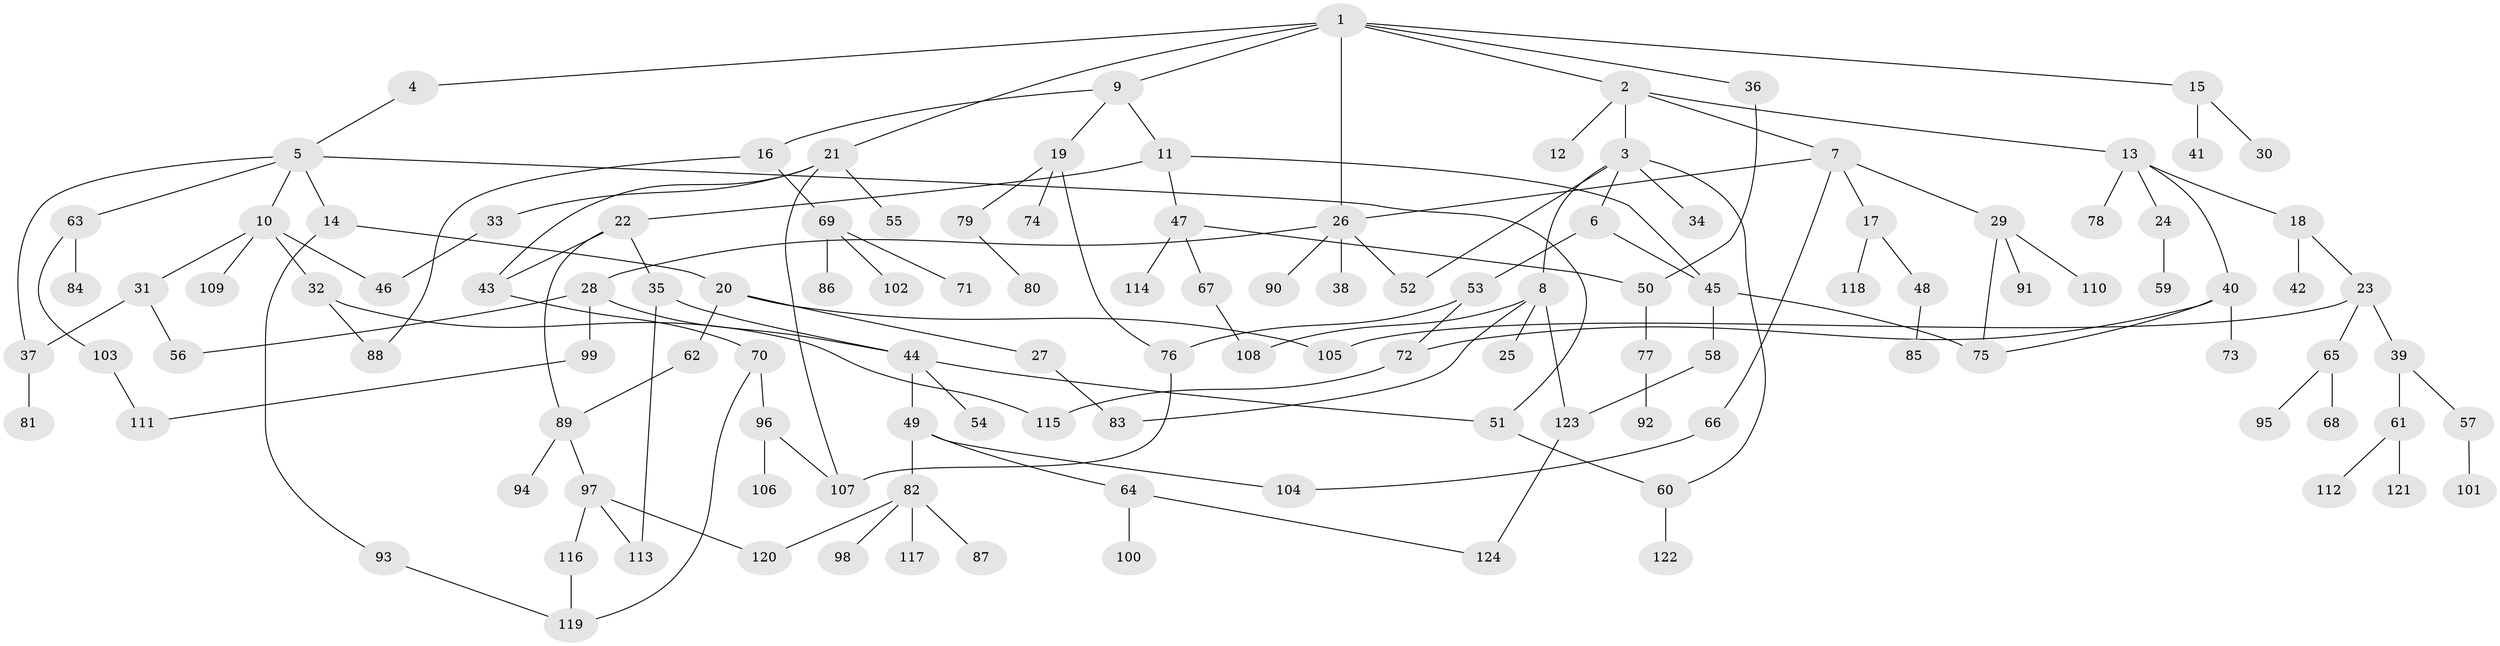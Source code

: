 // coarse degree distribution, {8: 0.011627906976744186, 4: 0.16279069767441862, 7: 0.03488372093023256, 2: 0.16279069767441862, 3: 0.22093023255813954, 5: 0.03488372093023256, 6: 0.03488372093023256, 1: 0.3372093023255814}
// Generated by graph-tools (version 1.1) at 2025/41/03/06/25 10:41:27]
// undirected, 124 vertices, 154 edges
graph export_dot {
graph [start="1"]
  node [color=gray90,style=filled];
  1;
  2;
  3;
  4;
  5;
  6;
  7;
  8;
  9;
  10;
  11;
  12;
  13;
  14;
  15;
  16;
  17;
  18;
  19;
  20;
  21;
  22;
  23;
  24;
  25;
  26;
  27;
  28;
  29;
  30;
  31;
  32;
  33;
  34;
  35;
  36;
  37;
  38;
  39;
  40;
  41;
  42;
  43;
  44;
  45;
  46;
  47;
  48;
  49;
  50;
  51;
  52;
  53;
  54;
  55;
  56;
  57;
  58;
  59;
  60;
  61;
  62;
  63;
  64;
  65;
  66;
  67;
  68;
  69;
  70;
  71;
  72;
  73;
  74;
  75;
  76;
  77;
  78;
  79;
  80;
  81;
  82;
  83;
  84;
  85;
  86;
  87;
  88;
  89;
  90;
  91;
  92;
  93;
  94;
  95;
  96;
  97;
  98;
  99;
  100;
  101;
  102;
  103;
  104;
  105;
  106;
  107;
  108;
  109;
  110;
  111;
  112;
  113;
  114;
  115;
  116;
  117;
  118;
  119;
  120;
  121;
  122;
  123;
  124;
  1 -- 2;
  1 -- 4;
  1 -- 9;
  1 -- 15;
  1 -- 21;
  1 -- 26;
  1 -- 36;
  2 -- 3;
  2 -- 7;
  2 -- 12;
  2 -- 13;
  3 -- 6;
  3 -- 8;
  3 -- 34;
  3 -- 60;
  3 -- 52;
  4 -- 5;
  5 -- 10;
  5 -- 14;
  5 -- 37;
  5 -- 51;
  5 -- 63;
  6 -- 53;
  6 -- 45;
  7 -- 17;
  7 -- 29;
  7 -- 66;
  7 -- 26;
  8 -- 25;
  8 -- 83;
  8 -- 123;
  8 -- 108;
  9 -- 11;
  9 -- 16;
  9 -- 19;
  10 -- 31;
  10 -- 32;
  10 -- 109;
  10 -- 46;
  11 -- 22;
  11 -- 45;
  11 -- 47;
  13 -- 18;
  13 -- 24;
  13 -- 40;
  13 -- 78;
  14 -- 20;
  14 -- 93;
  15 -- 30;
  15 -- 41;
  16 -- 69;
  16 -- 88;
  17 -- 48;
  17 -- 118;
  18 -- 23;
  18 -- 42;
  19 -- 74;
  19 -- 79;
  19 -- 76;
  20 -- 27;
  20 -- 62;
  20 -- 105;
  21 -- 33;
  21 -- 43;
  21 -- 55;
  21 -- 107;
  22 -- 35;
  22 -- 89;
  22 -- 43;
  23 -- 39;
  23 -- 65;
  23 -- 105;
  24 -- 59;
  26 -- 28;
  26 -- 38;
  26 -- 52;
  26 -- 90;
  27 -- 83;
  28 -- 44;
  28 -- 99;
  28 -- 56;
  29 -- 75;
  29 -- 91;
  29 -- 110;
  31 -- 56;
  31 -- 37;
  32 -- 115;
  32 -- 88;
  33 -- 46;
  35 -- 44;
  35 -- 113;
  36 -- 50;
  37 -- 81;
  39 -- 57;
  39 -- 61;
  40 -- 73;
  40 -- 75;
  40 -- 72;
  43 -- 70;
  44 -- 49;
  44 -- 54;
  44 -- 51;
  45 -- 58;
  45 -- 75;
  47 -- 50;
  47 -- 67;
  47 -- 114;
  48 -- 85;
  49 -- 64;
  49 -- 82;
  49 -- 104;
  50 -- 77;
  51 -- 60;
  53 -- 72;
  53 -- 76;
  57 -- 101;
  58 -- 123;
  60 -- 122;
  61 -- 112;
  61 -- 121;
  62 -- 89;
  63 -- 84;
  63 -- 103;
  64 -- 100;
  64 -- 124;
  65 -- 68;
  65 -- 95;
  66 -- 104;
  67 -- 108;
  69 -- 71;
  69 -- 86;
  69 -- 102;
  70 -- 96;
  70 -- 119;
  72 -- 115;
  76 -- 107;
  77 -- 92;
  79 -- 80;
  82 -- 87;
  82 -- 98;
  82 -- 117;
  82 -- 120;
  89 -- 94;
  89 -- 97;
  93 -- 119;
  96 -- 106;
  96 -- 107;
  97 -- 113;
  97 -- 116;
  97 -- 120;
  99 -- 111;
  103 -- 111;
  116 -- 119;
  123 -- 124;
}
